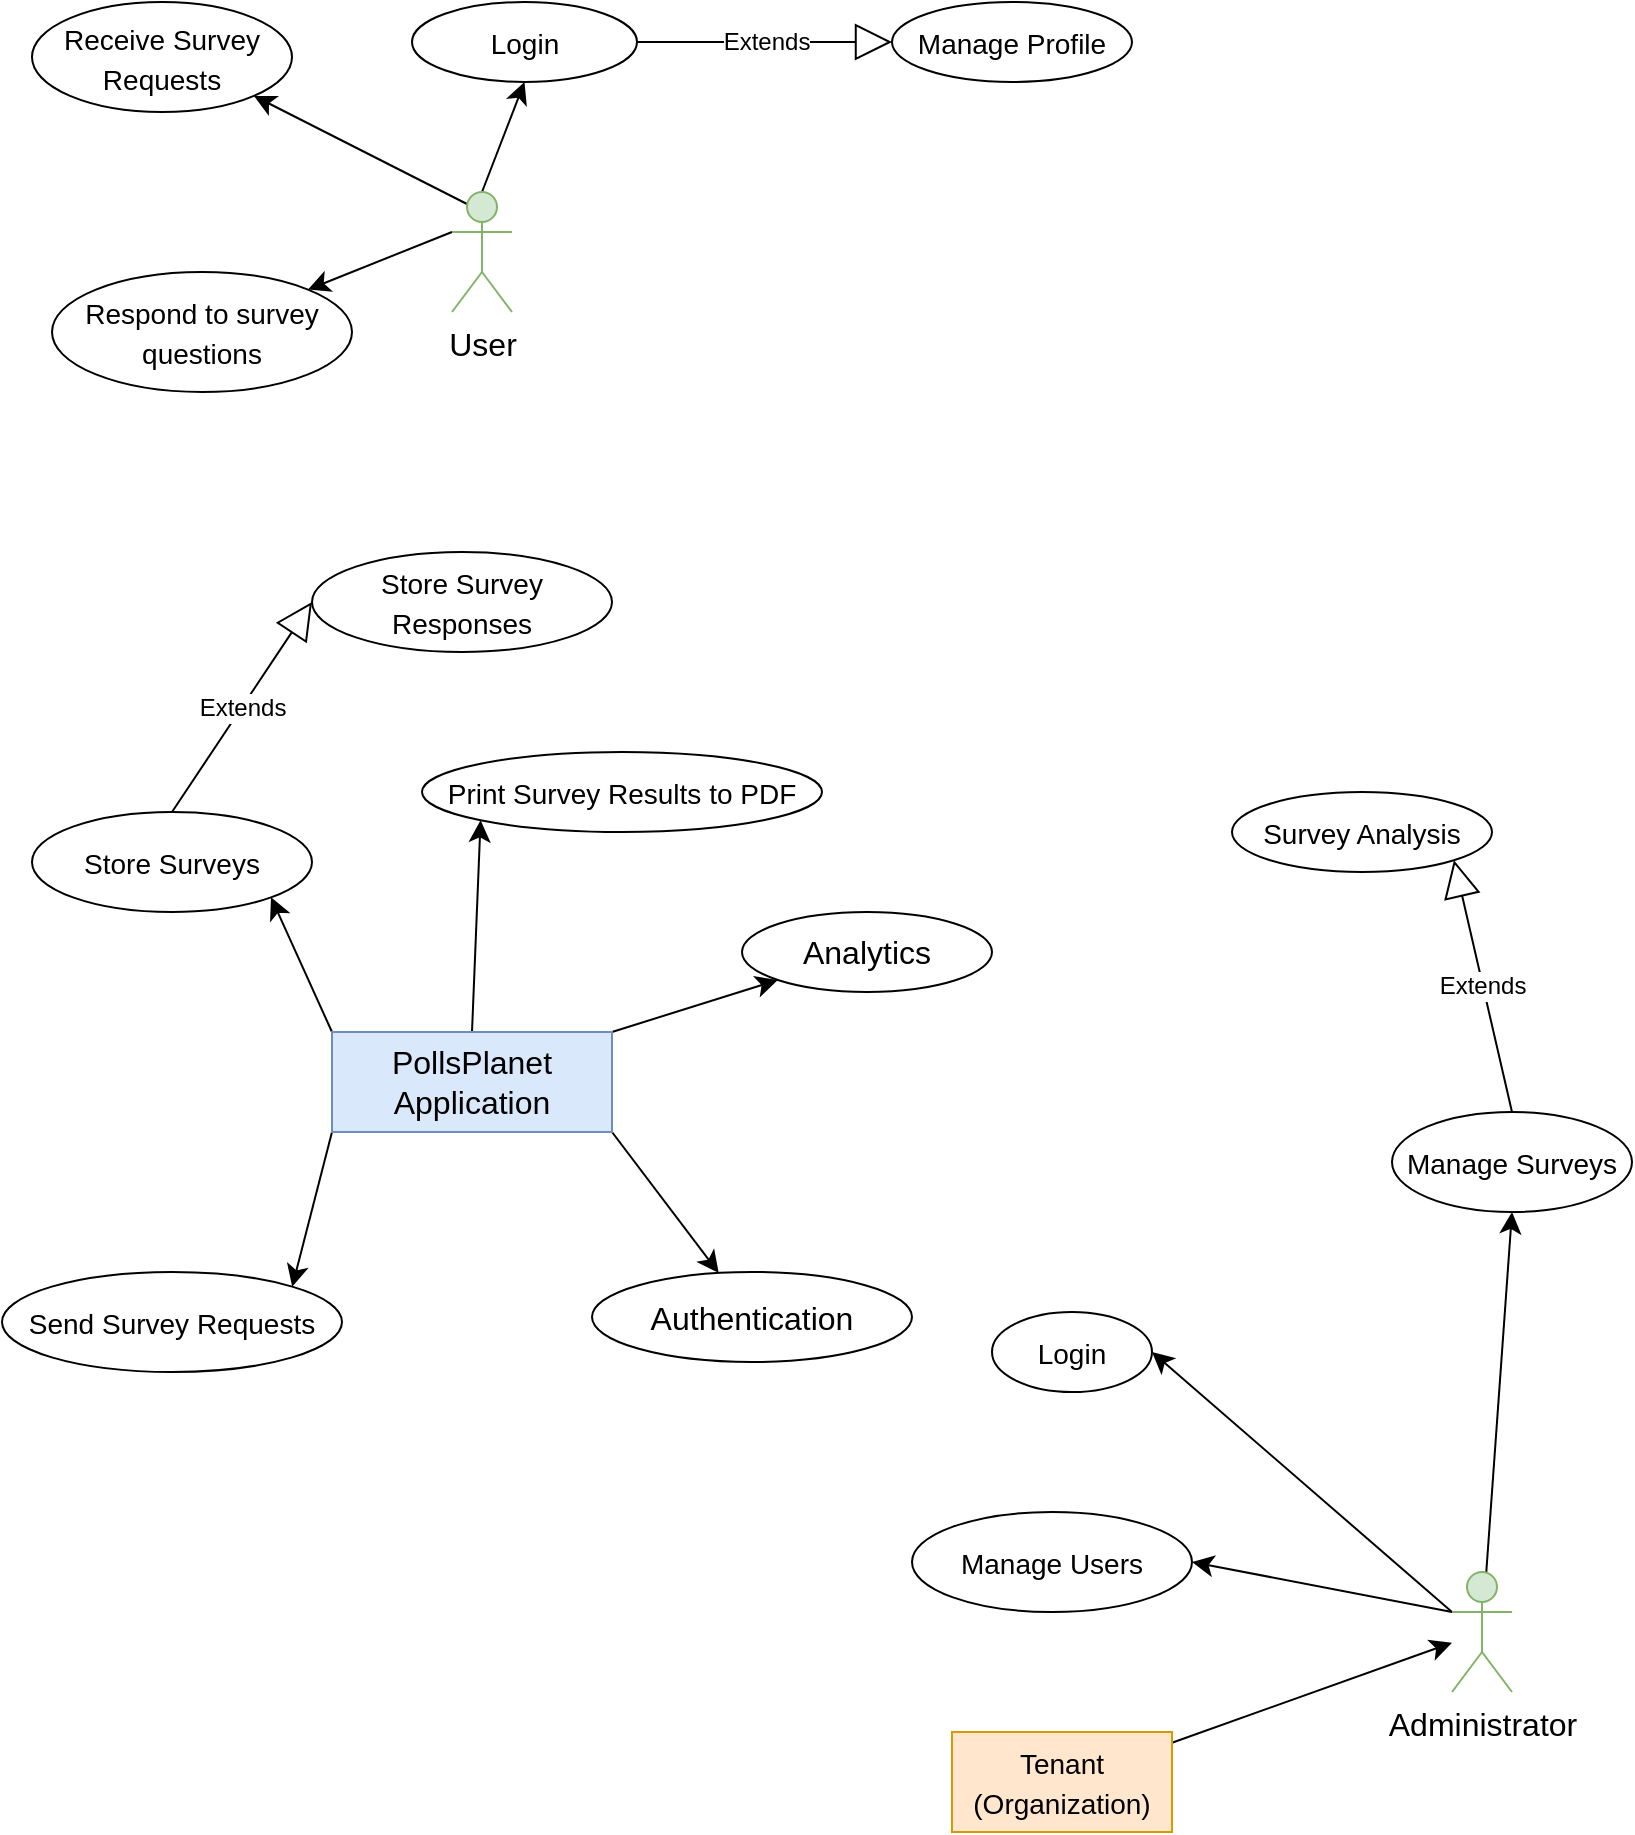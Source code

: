 <mxfile version="21.6.1" type="device">
  <diagram id="C5RBs43oDa-KdzZeNtuy" name="Page-1">
    <mxGraphModel dx="897" dy="1271" grid="1" gridSize="10" guides="1" tooltips="1" connect="1" arrows="1" fold="1" page="1" pageScale="1" pageWidth="850" pageHeight="1100" math="0" shadow="0">
      <root>
        <mxCell id="WIyWlLk6GJQsqaUBKTNV-0" />
        <mxCell id="WIyWlLk6GJQsqaUBKTNV-1" parent="WIyWlLk6GJQsqaUBKTNV-0" />
        <mxCell id="RToXRyxuoDhM706Sh0Kj-11" style="edgeStyle=none;curved=1;rounded=0;orthogonalLoop=1;jettySize=auto;html=1;exitX=0.5;exitY=0;exitDx=0;exitDy=0;exitPerimeter=0;entryX=0.5;entryY=1;entryDx=0;entryDy=0;fontSize=12;startSize=8;endSize=8;" edge="1" parent="WIyWlLk6GJQsqaUBKTNV-1" source="RToXRyxuoDhM706Sh0Kj-0" target="RToXRyxuoDhM706Sh0Kj-3">
          <mxGeometry relative="1" as="geometry" />
        </mxCell>
        <mxCell id="RToXRyxuoDhM706Sh0Kj-14" style="edgeStyle=none;curved=1;rounded=0;orthogonalLoop=1;jettySize=auto;html=1;exitX=0.25;exitY=0.1;exitDx=0;exitDy=0;exitPerimeter=0;entryX=1;entryY=1;entryDx=0;entryDy=0;fontSize=12;startSize=8;endSize=8;" edge="1" parent="WIyWlLk6GJQsqaUBKTNV-1" source="RToXRyxuoDhM706Sh0Kj-0" target="RToXRyxuoDhM706Sh0Kj-6">
          <mxGeometry relative="1" as="geometry" />
        </mxCell>
        <mxCell id="RToXRyxuoDhM706Sh0Kj-17" style="edgeStyle=none;curved=1;rounded=0;orthogonalLoop=1;jettySize=auto;html=1;exitX=0;exitY=0.333;exitDx=0;exitDy=0;exitPerimeter=0;entryX=1;entryY=0;entryDx=0;entryDy=0;fontSize=12;startSize=8;endSize=8;" edge="1" parent="WIyWlLk6GJQsqaUBKTNV-1" source="RToXRyxuoDhM706Sh0Kj-0" target="RToXRyxuoDhM706Sh0Kj-16">
          <mxGeometry relative="1" as="geometry" />
        </mxCell>
        <mxCell id="RToXRyxuoDhM706Sh0Kj-0" value="User" style="shape=umlActor;verticalLabelPosition=bottom;verticalAlign=top;html=1;fontSize=16;fillColor=#d5e8d4;strokeColor=#82b366;" vertex="1" parent="WIyWlLk6GJQsqaUBKTNV-1">
          <mxGeometry x="240" y="120" width="30" height="60" as="geometry" />
        </mxCell>
        <mxCell id="RToXRyxuoDhM706Sh0Kj-8" style="edgeStyle=none;curved=1;rounded=0;orthogonalLoop=1;jettySize=auto;html=1;exitX=0;exitY=0.333;exitDx=0;exitDy=0;exitPerimeter=0;entryX=1;entryY=0.5;entryDx=0;entryDy=0;fontSize=12;startSize=8;endSize=8;" edge="1" parent="WIyWlLk6GJQsqaUBKTNV-1" source="RToXRyxuoDhM706Sh0Kj-1" target="RToXRyxuoDhM706Sh0Kj-4">
          <mxGeometry relative="1" as="geometry" />
        </mxCell>
        <mxCell id="RToXRyxuoDhM706Sh0Kj-19" value="" style="edgeStyle=none;curved=1;rounded=0;orthogonalLoop=1;jettySize=auto;html=1;fontSize=12;startSize=8;endSize=8;entryX=0.5;entryY=1;entryDx=0;entryDy=0;" edge="1" parent="WIyWlLk6GJQsqaUBKTNV-1" source="RToXRyxuoDhM706Sh0Kj-1" target="RToXRyxuoDhM706Sh0Kj-7">
          <mxGeometry relative="1" as="geometry">
            <mxPoint x="735" y="120" as="targetPoint" />
          </mxGeometry>
        </mxCell>
        <mxCell id="RToXRyxuoDhM706Sh0Kj-26" style="edgeStyle=none;curved=1;rounded=0;orthogonalLoop=1;jettySize=auto;html=1;exitX=0;exitY=0.333;exitDx=0;exitDy=0;exitPerimeter=0;fontSize=12;startSize=8;endSize=8;entryX=1;entryY=0.5;entryDx=0;entryDy=0;" edge="1" parent="WIyWlLk6GJQsqaUBKTNV-1" source="RToXRyxuoDhM706Sh0Kj-1" target="RToXRyxuoDhM706Sh0Kj-24">
          <mxGeometry relative="1" as="geometry">
            <mxPoint x="550" y="340" as="targetPoint" />
          </mxGeometry>
        </mxCell>
        <mxCell id="RToXRyxuoDhM706Sh0Kj-1" value="Administrator" style="shape=umlActor;verticalLabelPosition=bottom;verticalAlign=top;html=1;fontSize=16;fillColor=#d5e8d4;strokeColor=#82b366;" vertex="1" parent="WIyWlLk6GJQsqaUBKTNV-1">
          <mxGeometry x="740" y="810" width="30" height="60" as="geometry" />
        </mxCell>
        <mxCell id="RToXRyxuoDhM706Sh0Kj-3" value="&lt;font style=&quot;font-size: 14px;&quot;&gt;Login&lt;/font&gt;" style="ellipse;whiteSpace=wrap;html=1;fontSize=16;" vertex="1" parent="WIyWlLk6GJQsqaUBKTNV-1">
          <mxGeometry x="220" y="25" width="112.5" height="40" as="geometry" />
        </mxCell>
        <mxCell id="RToXRyxuoDhM706Sh0Kj-4" value="&lt;font style=&quot;font-size: 14px;&quot;&gt;Login&lt;/font&gt;" style="ellipse;whiteSpace=wrap;html=1;fontSize=16;" vertex="1" parent="WIyWlLk6GJQsqaUBKTNV-1">
          <mxGeometry x="510" y="680" width="80" height="40" as="geometry" />
        </mxCell>
        <mxCell id="RToXRyxuoDhM706Sh0Kj-5" value="&lt;font style=&quot;font-size: 14px;&quot;&gt;Survey Analysis&lt;/font&gt;" style="ellipse;whiteSpace=wrap;html=1;fontSize=16;" vertex="1" parent="WIyWlLk6GJQsqaUBKTNV-1">
          <mxGeometry x="630" y="420" width="130" height="40" as="geometry" />
        </mxCell>
        <mxCell id="RToXRyxuoDhM706Sh0Kj-6" value="&lt;font style=&quot;font-size: 14px;&quot;&gt;Receive Survey Requests&lt;/font&gt;" style="ellipse;whiteSpace=wrap;html=1;fontSize=16;" vertex="1" parent="WIyWlLk6GJQsqaUBKTNV-1">
          <mxGeometry x="30" y="25" width="130" height="55" as="geometry" />
        </mxCell>
        <mxCell id="RToXRyxuoDhM706Sh0Kj-7" value="&lt;font style=&quot;font-size: 14px;&quot;&gt;Manage Surveys&lt;/font&gt;" style="ellipse;whiteSpace=wrap;html=1;fontSize=16;" vertex="1" parent="WIyWlLk6GJQsqaUBKTNV-1">
          <mxGeometry x="710" y="580" width="120" height="50" as="geometry" />
        </mxCell>
        <mxCell id="RToXRyxuoDhM706Sh0Kj-25" style="edgeStyle=none;curved=1;rounded=0;orthogonalLoop=1;jettySize=auto;html=1;exitX=0;exitY=0;exitDx=0;exitDy=0;entryX=1;entryY=1;entryDx=0;entryDy=0;fontSize=12;startSize=8;endSize=8;" edge="1" parent="WIyWlLk6GJQsqaUBKTNV-1" source="RToXRyxuoDhM706Sh0Kj-13" target="RToXRyxuoDhM706Sh0Kj-23">
          <mxGeometry relative="1" as="geometry" />
        </mxCell>
        <mxCell id="RToXRyxuoDhM706Sh0Kj-35" style="edgeStyle=none;curved=1;rounded=0;orthogonalLoop=1;jettySize=auto;html=1;exitX=0;exitY=1;exitDx=0;exitDy=0;entryX=1;entryY=0;entryDx=0;entryDy=0;fontSize=12;startSize=8;endSize=8;" edge="1" parent="WIyWlLk6GJQsqaUBKTNV-1" source="RToXRyxuoDhM706Sh0Kj-13" target="RToXRyxuoDhM706Sh0Kj-34">
          <mxGeometry relative="1" as="geometry" />
        </mxCell>
        <mxCell id="RToXRyxuoDhM706Sh0Kj-42" style="edgeStyle=none;curved=1;rounded=0;orthogonalLoop=1;jettySize=auto;html=1;exitX=1;exitY=1;exitDx=0;exitDy=0;fontSize=12;startSize=8;endSize=8;" edge="1" parent="WIyWlLk6GJQsqaUBKTNV-1" source="RToXRyxuoDhM706Sh0Kj-13" target="RToXRyxuoDhM706Sh0Kj-43">
          <mxGeometry relative="1" as="geometry">
            <mxPoint x="400" y="630" as="targetPoint" />
          </mxGeometry>
        </mxCell>
        <mxCell id="RToXRyxuoDhM706Sh0Kj-44" style="edgeStyle=none;curved=1;rounded=0;orthogonalLoop=1;jettySize=auto;html=1;exitX=1;exitY=0;exitDx=0;exitDy=0;fontSize=12;startSize=8;endSize=8;" edge="1" parent="WIyWlLk6GJQsqaUBKTNV-1" source="RToXRyxuoDhM706Sh0Kj-13" target="RToXRyxuoDhM706Sh0Kj-45">
          <mxGeometry relative="1" as="geometry">
            <mxPoint x="440" y="520" as="targetPoint" />
          </mxGeometry>
        </mxCell>
        <mxCell id="RToXRyxuoDhM706Sh0Kj-46" style="edgeStyle=none;curved=1;rounded=0;orthogonalLoop=1;jettySize=auto;html=1;exitX=0.5;exitY=0;exitDx=0;exitDy=0;entryX=0;entryY=1;entryDx=0;entryDy=0;fontSize=12;startSize=8;endSize=8;" edge="1" parent="WIyWlLk6GJQsqaUBKTNV-1" source="RToXRyxuoDhM706Sh0Kj-13" target="RToXRyxuoDhM706Sh0Kj-40">
          <mxGeometry relative="1" as="geometry" />
        </mxCell>
        <mxCell id="RToXRyxuoDhM706Sh0Kj-13" value="PollsPlanet Application" style="html=1;whiteSpace=wrap;fontSize=16;fillColor=#dae8fc;strokeColor=#6c8ebf;" vertex="1" parent="WIyWlLk6GJQsqaUBKTNV-1">
          <mxGeometry x="180" y="540" width="140" height="50" as="geometry" />
        </mxCell>
        <mxCell id="RToXRyxuoDhM706Sh0Kj-16" value="&lt;font style=&quot;font-size: 14px;&quot;&gt;Respond to survey questions&lt;/font&gt;" style="ellipse;whiteSpace=wrap;html=1;fontSize=16;" vertex="1" parent="WIyWlLk6GJQsqaUBKTNV-1">
          <mxGeometry x="40" y="160" width="150" height="60" as="geometry" />
        </mxCell>
        <mxCell id="RToXRyxuoDhM706Sh0Kj-21" value="" style="edgeStyle=none;curved=1;rounded=0;orthogonalLoop=1;jettySize=auto;html=1;fontSize=12;startSize=8;endSize=8;" edge="1" parent="WIyWlLk6GJQsqaUBKTNV-1" source="RToXRyxuoDhM706Sh0Kj-20" target="RToXRyxuoDhM706Sh0Kj-1">
          <mxGeometry relative="1" as="geometry" />
        </mxCell>
        <mxCell id="RToXRyxuoDhM706Sh0Kj-20" value="&lt;font style=&quot;font-size: 14px;&quot;&gt;Tenant (Organization)&lt;/font&gt;" style="html=1;whiteSpace=wrap;fontSize=16;fillColor=#ffe6cc;strokeColor=#d79b00;" vertex="1" parent="WIyWlLk6GJQsqaUBKTNV-1">
          <mxGeometry x="490" y="890" width="110" height="50" as="geometry" />
        </mxCell>
        <mxCell id="RToXRyxuoDhM706Sh0Kj-23" value="&lt;font style=&quot;font-size: 14px;&quot;&gt;Store Surveys&lt;/font&gt;" style="ellipse;whiteSpace=wrap;html=1;fontSize=16;" vertex="1" parent="WIyWlLk6GJQsqaUBKTNV-1">
          <mxGeometry x="30" y="430" width="140" height="50" as="geometry" />
        </mxCell>
        <mxCell id="RToXRyxuoDhM706Sh0Kj-24" value="&lt;font style=&quot;font-size: 14px;&quot;&gt;Manage Users&lt;/font&gt;" style="ellipse;whiteSpace=wrap;html=1;fontSize=16;" vertex="1" parent="WIyWlLk6GJQsqaUBKTNV-1">
          <mxGeometry x="470" y="780" width="140" height="50" as="geometry" />
        </mxCell>
        <mxCell id="RToXRyxuoDhM706Sh0Kj-28" value="&lt;font style=&quot;font-size: 14px;&quot;&gt;Manage Profile&lt;/font&gt;" style="ellipse;whiteSpace=wrap;html=1;fontSize=16;" vertex="1" parent="WIyWlLk6GJQsqaUBKTNV-1">
          <mxGeometry x="460" y="25" width="120" height="40" as="geometry" />
        </mxCell>
        <mxCell id="RToXRyxuoDhM706Sh0Kj-29" value="Extends" style="endArrow=block;endSize=16;endFill=0;html=1;rounded=0;fontSize=12;curved=1;exitX=1;exitY=0.5;exitDx=0;exitDy=0;entryX=0;entryY=0.5;entryDx=0;entryDy=0;" edge="1" parent="WIyWlLk6GJQsqaUBKTNV-1" source="RToXRyxuoDhM706Sh0Kj-3" target="RToXRyxuoDhM706Sh0Kj-28">
          <mxGeometry width="160" relative="1" as="geometry">
            <mxPoint x="380" y="74.58" as="sourcePoint" />
            <mxPoint x="540" y="74.58" as="targetPoint" />
            <mxPoint as="offset" />
          </mxGeometry>
        </mxCell>
        <mxCell id="RToXRyxuoDhM706Sh0Kj-33" value="Extends" style="endArrow=block;endSize=16;endFill=0;html=1;rounded=0;fontSize=12;curved=1;exitX=0.5;exitY=0;exitDx=0;exitDy=0;entryX=1;entryY=1;entryDx=0;entryDy=0;" edge="1" parent="WIyWlLk6GJQsqaUBKTNV-1" source="RToXRyxuoDhM706Sh0Kj-7" target="RToXRyxuoDhM706Sh0Kj-5">
          <mxGeometry width="160" relative="1" as="geometry">
            <mxPoint x="570" y="100" as="sourcePoint" />
            <mxPoint x="687" y="105" as="targetPoint" />
            <mxPoint as="offset" />
          </mxGeometry>
        </mxCell>
        <mxCell id="RToXRyxuoDhM706Sh0Kj-34" value="&lt;font style=&quot;font-size: 14px;&quot;&gt;Send Survey Requests&lt;/font&gt;" style="ellipse;whiteSpace=wrap;html=1;fontSize=16;" vertex="1" parent="WIyWlLk6GJQsqaUBKTNV-1">
          <mxGeometry x="15" y="660" width="170" height="50" as="geometry" />
        </mxCell>
        <mxCell id="RToXRyxuoDhM706Sh0Kj-36" value="Extends" style="endArrow=block;endSize=16;endFill=0;html=1;rounded=0;fontSize=12;curved=1;exitX=0.5;exitY=0;exitDx=0;exitDy=0;entryX=0;entryY=0.5;entryDx=0;entryDy=0;" edge="1" parent="WIyWlLk6GJQsqaUBKTNV-1" source="RToXRyxuoDhM706Sh0Kj-23" target="RToXRyxuoDhM706Sh0Kj-37">
          <mxGeometry width="160" relative="1" as="geometry">
            <mxPoint x="180" y="344.58" as="sourcePoint" />
            <mxPoint x="280" y="345" as="targetPoint" />
          </mxGeometry>
        </mxCell>
        <mxCell id="RToXRyxuoDhM706Sh0Kj-37" value="&lt;span style=&quot;font-size: 14px;&quot;&gt;Store Survey Responses&lt;/span&gt;" style="ellipse;whiteSpace=wrap;html=1;fontSize=16;" vertex="1" parent="WIyWlLk6GJQsqaUBKTNV-1">
          <mxGeometry x="170" y="300" width="150" height="50" as="geometry" />
        </mxCell>
        <mxCell id="RToXRyxuoDhM706Sh0Kj-40" value="&lt;span style=&quot;font-size: 14px;&quot;&gt;Print Survey Results to PDF&lt;/span&gt;" style="ellipse;whiteSpace=wrap;html=1;fontSize=16;" vertex="1" parent="WIyWlLk6GJQsqaUBKTNV-1">
          <mxGeometry x="225" y="400" width="200" height="40" as="geometry" />
        </mxCell>
        <mxCell id="RToXRyxuoDhM706Sh0Kj-43" value="Authentication" style="ellipse;whiteSpace=wrap;html=1;fontSize=16;" vertex="1" parent="WIyWlLk6GJQsqaUBKTNV-1">
          <mxGeometry x="310" y="660" width="160" height="45" as="geometry" />
        </mxCell>
        <mxCell id="RToXRyxuoDhM706Sh0Kj-45" value="Analytics" style="ellipse;whiteSpace=wrap;html=1;fontSize=16;" vertex="1" parent="WIyWlLk6GJQsqaUBKTNV-1">
          <mxGeometry x="385" y="480" width="125" height="40" as="geometry" />
        </mxCell>
      </root>
    </mxGraphModel>
  </diagram>
</mxfile>
